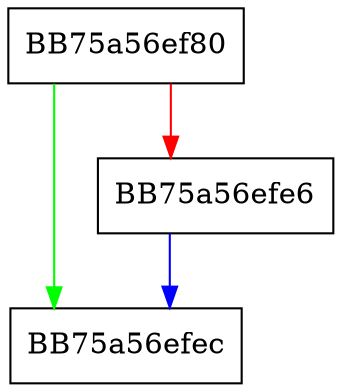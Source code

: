 digraph GetDebugRegisters {
  node [shape="box"];
  graph [splines=ortho];
  BB75a56ef80 -> BB75a56efec [color="green"];
  BB75a56ef80 -> BB75a56efe6 [color="red"];
  BB75a56efe6 -> BB75a56efec [color="blue"];
}